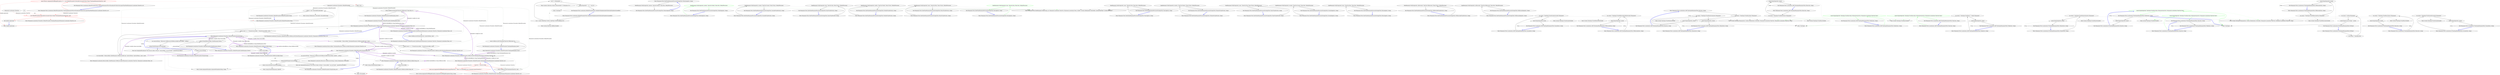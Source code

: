 digraph  {
n55 [label="Humanizer.Localisation.Formatters.DefaultFormatter", span=""];
n0 [label="Entry Humanizer.Localisation.Formatters.DefaultFormatter.DefaultFormatter(string)", span="16-16", cluster="Humanizer.Localisation.Formatters.DefaultFormatter.DefaultFormatter(string)"];
n1 [label="_culture = new CultureInfo(localeCode)", span="18-18", cluster="Humanizer.Localisation.Formatters.DefaultFormatter.DefaultFormatter(string)"];
n2 [label="Exit Humanizer.Localisation.Formatters.DefaultFormatter.DefaultFormatter(string)", span="16-16", cluster="Humanizer.Localisation.Formatters.DefaultFormatter.DefaultFormatter(string)"];
n3 [label="Entry System.Globalization.CultureInfo.CultureInfo(string)", span="0-0", cluster="System.Globalization.CultureInfo.CultureInfo(string)"];
n4 [label="Entry Humanizer.Localisation.Formatters.DefaultFormatter.DateHumanize_Now()", span="25-25", cluster="Humanizer.Localisation.Formatters.DefaultFormatter.DateHumanize_Now()"];
n5 [label="return GetResourceForDate(TimeUnit.Millisecond, Tense.Past, 0);", span="27-27", cluster="Humanizer.Localisation.Formatters.DefaultFormatter.DateHumanize_Now()"];
n6 [label="Exit Humanizer.Localisation.Formatters.DefaultFormatter.DateHumanize_Now()", span="25-25", cluster="Humanizer.Localisation.Formatters.DefaultFormatter.DateHumanize_Now()"];
n7 [label="Entry Humanizer.Localisation.Formatters.DefaultFormatter.GetResourceForDate(Humanizer.Localisation.TimeUnit, Humanizer.Localisation.Tense, int)", span="75-75", cluster="Humanizer.Localisation.Formatters.DefaultFormatter.GetResourceForDate(Humanizer.Localisation.TimeUnit, Humanizer.Localisation.Tense, int)"];
n8 [label="Entry Humanizer.Localisation.Formatters.DefaultFormatter.DateHumanize_Never()", span="34-34", cluster="Humanizer.Localisation.Formatters.DefaultFormatter.DateHumanize_Never()"];
n9 [label="return Format(ResourceKeys.DateHumanize.Never);", span="36-36", cluster="Humanizer.Localisation.Formatters.DefaultFormatter.DateHumanize_Never()"];
n10 [label="Exit Humanizer.Localisation.Formatters.DefaultFormatter.DateHumanize_Never()", span="34-34", cluster="Humanizer.Localisation.Formatters.DefaultFormatter.DateHumanize_Never()"];
n11 [label="Entry Humanizer.Localisation.Formatters.DefaultFormatter.Format(string)", span="93-93", cluster="Humanizer.Localisation.Formatters.DefaultFormatter.Format(string)"];
n12 [label="Entry Humanizer.Localisation.Formatters.DefaultFormatter.DateHumanize(Humanizer.Localisation.TimeUnit, Humanizer.Localisation.Tense, int)", span="46-46", cluster="Humanizer.Localisation.Formatters.DefaultFormatter.DateHumanize(Humanizer.Localisation.TimeUnit, Humanizer.Localisation.Tense, int)"];
n13 [label="return GetResourceForDate(timeUnit, timeUnitTense, unit);", span="48-48", cluster="Humanizer.Localisation.Formatters.DefaultFormatter.DateHumanize(Humanizer.Localisation.TimeUnit, Humanizer.Localisation.Tense, int)"];
n14 [label="Exit Humanizer.Localisation.Formatters.DefaultFormatter.DateHumanize(Humanizer.Localisation.TimeUnit, Humanizer.Localisation.Tense, int)", span="46-46", cluster="Humanizer.Localisation.Formatters.DefaultFormatter.DateHumanize(Humanizer.Localisation.TimeUnit, Humanizer.Localisation.Tense, int)"];
n15 [label="Entry Humanizer.Localisation.Formatters.DefaultFormatter.TimeSpanHumanize_Zero()", span="55-55", cluster="Humanizer.Localisation.Formatters.DefaultFormatter.TimeSpanHumanize_Zero()"];
n16 [label="return GetResourceForTimeSpan(TimeUnit.Millisecond, 0);", span="57-57", cluster="Humanizer.Localisation.Formatters.DefaultFormatter.TimeSpanHumanize_Zero()"];
n17 [label="Exit Humanizer.Localisation.Formatters.DefaultFormatter.TimeSpanHumanize_Zero()", span="55-55", cluster="Humanizer.Localisation.Formatters.DefaultFormatter.TimeSpanHumanize_Zero()"];
n18 [label="Entry Humanizer.Localisation.Formatters.DefaultFormatter.GetResourceForTimeSpan(Humanizer.Localisation.TimeUnit, int)", span="81-81", cluster="Humanizer.Localisation.Formatters.DefaultFormatter.GetResourceForTimeSpan(Humanizer.Localisation.TimeUnit, int)"];
n19 [label="Entry Humanizer.Localisation.Formatters.DefaultFormatter.TimeSpanHumanize(Humanizer.Localisation.TimeUnit, int)", span="67-67", cluster="Humanizer.Localisation.Formatters.DefaultFormatter.TimeSpanHumanize(Humanizer.Localisation.TimeUnit, int)"];
n20 [label="timeUnit > TimeUnit.Week", span="69-69", cluster="Humanizer.Localisation.Formatters.DefaultFormatter.TimeSpanHumanize(Humanizer.Localisation.TimeUnit, int)", color=red, community=0];
n21 [label="throw new ArgumentOutOfRangeException(nameof(timeUnit), ''There's no meaningful way to humanize passed timeUnit.'');", span="70-70", cluster="Humanizer.Localisation.Formatters.DefaultFormatter.TimeSpanHumanize(Humanizer.Localisation.TimeUnit, int)", color=red, community=0];
n22 [label="return GetResourceForTimeSpan(timeUnit, unit);", span="72-72", cluster="Humanizer.Localisation.Formatters.DefaultFormatter.TimeSpanHumanize(Humanizer.Localisation.TimeUnit, int)"];
n23 [label="Exit Humanizer.Localisation.Formatters.DefaultFormatter.TimeSpanHumanize(Humanizer.Localisation.TimeUnit, int)", span="67-67", cluster="Humanizer.Localisation.Formatters.DefaultFormatter.TimeSpanHumanize(Humanizer.Localisation.TimeUnit, int)"];
n24 [label="Entry System.ArgumentOutOfRangeException.ArgumentOutOfRangeException(string, string)", span="0-0", cluster="System.ArgumentOutOfRangeException.ArgumentOutOfRangeException(string, string)"];
n25 [label="Entry Unk.nameof", span="", cluster="Unk.nameof"];
n26 [label="var resourceKey = ResourceKeys.DateHumanize.GetResourceKey(unit, timeUnitTense: timeUnitTense, count: count)", span="77-77", cluster="Humanizer.Localisation.Formatters.DefaultFormatter.GetResourceForDate(Humanizer.Localisation.TimeUnit, Humanizer.Localisation.Tense, int)"];
n27 [label="return count == 1 ? Format(resourceKey) : Format(resourceKey, count);", span="78-78", cluster="Humanizer.Localisation.Formatters.DefaultFormatter.GetResourceForDate(Humanizer.Localisation.TimeUnit, Humanizer.Localisation.Tense, int)"];
n29 [label="Entry Humanizer.Localisation.ResourceKeys.DateHumanize.GetResourceKey(Humanizer.Localisation.TimeUnit, Humanizer.Localisation.Tense, int)", span="35-35", cluster="Humanizer.Localisation.ResourceKeys.DateHumanize.GetResourceKey(Humanizer.Localisation.TimeUnit, Humanizer.Localisation.Tense, int)"];
n28 [label="Exit Humanizer.Localisation.Formatters.DefaultFormatter.GetResourceForDate(Humanizer.Localisation.TimeUnit, Humanizer.Localisation.Tense, int)", span="75-75", cluster="Humanizer.Localisation.Formatters.DefaultFormatter.GetResourceForDate(Humanizer.Localisation.TimeUnit, Humanizer.Localisation.Tense, int)"];
n30 [label="Entry Humanizer.Localisation.Formatters.DefaultFormatter.Format(string, int)", span="110-110", cluster="Humanizer.Localisation.Formatters.DefaultFormatter.Format(string, int)"];
n31 [label="var resourceKey = ResourceKeys.TimeSpanHumanize.GetResourceKey(unit, count)", span="83-83", cluster="Humanizer.Localisation.Formatters.DefaultFormatter.GetResourceForTimeSpan(Humanizer.Localisation.TimeUnit, int)"];
n32 [label="return count == 1 ? Format(resourceKey) : Format(resourceKey, count);", span="84-84", cluster="Humanizer.Localisation.Formatters.DefaultFormatter.GetResourceForTimeSpan(Humanizer.Localisation.TimeUnit, int)"];
n34 [label="Entry Humanizer.Localisation.ResourceKeys.TimeSpanHumanize.GetResourceKey(Humanizer.Localisation.TimeUnit, int)", span="22-22", cluster="Humanizer.Localisation.ResourceKeys.TimeSpanHumanize.GetResourceKey(Humanizer.Localisation.TimeUnit, int)"];
n33 [label="Exit Humanizer.Localisation.Formatters.DefaultFormatter.GetResourceForTimeSpan(Humanizer.Localisation.TimeUnit, int)", span="81-81", cluster="Humanizer.Localisation.Formatters.DefaultFormatter.GetResourceForTimeSpan(Humanizer.Localisation.TimeUnit, int)"];
n35 [label="var resourceString = Resources.GetResource(GetResourceKey(resourceKey), _culture)", span="95-95", cluster="Humanizer.Localisation.Formatters.DefaultFormatter.Format(string)"];
n37 [label="throw new ArgumentException($''The resource object with key '{resourceKey}' was not found'', nameof(resourceKey));", span="98-98", cluster="Humanizer.Localisation.Formatters.DefaultFormatter.Format(string)"];
n36 [label="string.IsNullOrEmpty(resourceString)", span="97-97", cluster="Humanizer.Localisation.Formatters.DefaultFormatter.Format(string)"];
n40 [label="Entry Humanizer.Localisation.Formatters.DefaultFormatter.GetResourceKey(string)", span="136-136", cluster="Humanizer.Localisation.Formatters.DefaultFormatter.GetResourceKey(string)"];
n41 [label="Entry Humanizer.Localisation.Resources.GetResource(string, System.Globalization.CultureInfo)", span="19-19", cluster="Humanizer.Localisation.Resources.GetResource(string, System.Globalization.CultureInfo)"];
n38 [label="return resourceString;", span="100-100", cluster="Humanizer.Localisation.Formatters.DefaultFormatter.Format(string)"];
n42 [label="Entry string.IsNullOrEmpty(string)", span="0-0", cluster="string.IsNullOrEmpty(string)"];
n39 [label="Exit Humanizer.Localisation.Formatters.DefaultFormatter.Format(string)", span="93-93", cluster="Humanizer.Localisation.Formatters.DefaultFormatter.Format(string)"];
n43 [label="Entry System.ArgumentException.ArgumentException(string, string)", span="0-0", cluster="System.ArgumentException.ArgumentException(string, string)"];
n44 [label="var resourceString = Resources.GetResource(GetResourceKey(resourceKey, number), _culture)", span="112-112", cluster="Humanizer.Localisation.Formatters.DefaultFormatter.Format(string, int)"];
n46 [label="throw new ArgumentException($''The resource object with key '{resourceKey}' was not found'', nameof(resourceKey));", span="115-115", cluster="Humanizer.Localisation.Formatters.DefaultFormatter.Format(string, int)"];
n47 [label="return resourceString.FormatWith(number);", span="117-117", cluster="Humanizer.Localisation.Formatters.DefaultFormatter.Format(string, int)"];
n45 [label="string.IsNullOrEmpty(resourceString)", span="114-114", cluster="Humanizer.Localisation.Formatters.DefaultFormatter.Format(string, int)"];
n49 [label="Entry Humanizer.Localisation.Formatters.DefaultFormatter.GetResourceKey(string, int)", span="126-126", cluster="Humanizer.Localisation.Formatters.DefaultFormatter.GetResourceKey(string, int)"];
n48 [label="Exit Humanizer.Localisation.Formatters.DefaultFormatter.Format(string, int)", span="110-110", cluster="Humanizer.Localisation.Formatters.DefaultFormatter.Format(string, int)"];
n50 [label="Entry string.FormatWith(params object[])", span="15-15", cluster="string.FormatWith(params object[])"];
n51 [label="return resourceKey;", span="128-128", cluster="Humanizer.Localisation.Formatters.DefaultFormatter.GetResourceKey(string, int)"];
n52 [label="Exit Humanizer.Localisation.Formatters.DefaultFormatter.GetResourceKey(string, int)", span="126-126", cluster="Humanizer.Localisation.Formatters.DefaultFormatter.GetResourceKey(string, int)"];
n53 [label="return resourceKey;", span="138-138", cluster="Humanizer.Localisation.Formatters.DefaultFormatter.GetResourceKey(string)"];
n54 [label="Exit Humanizer.Localisation.Formatters.DefaultFormatter.GetResourceKey(string)", span="136-136", cluster="Humanizer.Localisation.Formatters.DefaultFormatter.GetResourceKey(string)"];
m0_3 [label="Entry Unk.>", span="", cluster="Unk.>", file="DefaultFormatterTests.cs"];
m0_15 [label="Entry System.Collections.Generic.IEnumerable<T>.Humanize<T>()", span="17-17", cluster="System.Collections.Generic.IEnumerable<T>.Humanize<T>()", file="DefaultFormatterTests.cs"];
m0_0 [label="Entry Humanizer.Tests.Localisation.DefaultFormatterTests.TimeSpanHumanizeThrowsExceptionForTimeUnitsLargerThanWeek(Humanizer.Localisation.TimeUnit, int)", span="17-17", cluster="Humanizer.Tests.Localisation.DefaultFormatterTests.TimeSpanHumanizeThrowsExceptionForTimeUnitsLargerThanWeek(Humanizer.Localisation.TimeUnit, int)", file="DefaultFormatterTests.cs"];
m0_1 [label="Assert.Throws<ArgumentOutOfRangeException>(() => new DefaultFormatter(CultureInfo.InvariantCulture.Name).TimeSpanHumanize(timeUnit, unit))", span="19-19", cluster="Humanizer.Tests.Localisation.DefaultFormatterTests.TimeSpanHumanizeThrowsExceptionForTimeUnitsLargerThanWeek(Humanizer.Localisation.TimeUnit, int)", color=red, community=0, file="DefaultFormatterTests.cs"];
m0_2 [label="Exit Humanizer.Tests.Localisation.DefaultFormatterTests.TimeSpanHumanizeThrowsExceptionForTimeUnitsLargerThanWeek(Humanizer.Localisation.TimeUnit, int)", span="17-17", cluster="Humanizer.Tests.Localisation.DefaultFormatterTests.TimeSpanHumanizeThrowsExceptionForTimeUnitsLargerThanWeek(Humanizer.Localisation.TimeUnit, int)", file="DefaultFormatterTests.cs"];
m0_8 [label="Entry Humanizer.Localisation.Formatters.DefaultFormatter.TimeSpanHumanize(Humanizer.Localisation.TimeUnit, int)", span="67-67", cluster="Humanizer.Localisation.Formatters.DefaultFormatter.TimeSpanHumanize(Humanizer.Localisation.TimeUnit, int)", file="DefaultFormatterTests.cs"];
m0_16 [label="Entry Unk.Equal", span="", cluster="Unk.Equal", file="DefaultFormatterTests.cs"];
m0_9 [label="Entry Humanizer.Tests.Localisation.DefaultFormatterTests.HandlesNotImplementedCollectionFormattersGracefully()", span="24-24", cluster="Humanizer.Tests.Localisation.DefaultFormatterTests.HandlesNotImplementedCollectionFormattersGracefully()", file="DefaultFormatterTests.cs"];
m0_10 [label="var a = new[] {DateTime.UtcNow, DateTime.UtcNow.AddDays(10)}", span="26-26", cluster="Humanizer.Tests.Localisation.DefaultFormatterTests.HandlesNotImplementedCollectionFormattersGracefully()", file="DefaultFormatterTests.cs"];
m0_11 [label="var b = a.Humanize()", span="27-27", cluster="Humanizer.Tests.Localisation.DefaultFormatterTests.HandlesNotImplementedCollectionFormattersGracefully()", file="DefaultFormatterTests.cs"];
m0_12 [label="Assert.Equal(a[0] + '' & '' + a[1], b)", span="29-29", cluster="Humanizer.Tests.Localisation.DefaultFormatterTests.HandlesNotImplementedCollectionFormattersGracefully()", file="DefaultFormatterTests.cs"];
m0_13 [label="Exit Humanizer.Tests.Localisation.DefaultFormatterTests.HandlesNotImplementedCollectionFormattersGracefully()", span="24-24", cluster="Humanizer.Tests.Localisation.DefaultFormatterTests.HandlesNotImplementedCollectionFormattersGracefully()", file="DefaultFormatterTests.cs"];
m0_4 [label="Entry lambda expression", span="19-19", cluster="lambda expression", file="DefaultFormatterTests.cs"];
m0_5 [label="new DefaultFormatter(CultureInfo.InvariantCulture.Name).TimeSpanHumanize(timeUnit, unit)", span="19-19", cluster="lambda expression", color=red, community=0, file="DefaultFormatterTests.cs"];
m0_6 [label="Exit lambda expression", span="19-19", cluster="lambda expression", file="DefaultFormatterTests.cs"];
m0_14 [label="Entry System.DateTime.AddDays(double)", span="0-0", cluster="System.DateTime.AddDays(double)", file="DefaultFormatterTests.cs"];
m0_17 [label="Humanizer.Localisation.TimeUnit", span="", file="DefaultFormatterTests.cs"];
m0_18 [label=int, span="", file="DefaultFormatterTests.cs"];
m1_13 [label="Entry Humanizer.Tests.DateTimeHumanizePrecisionStrategyTests.MinutesAgo(int, string)", span="72-72", cluster="Humanizer.Tests.DateTimeHumanizePrecisionStrategyTests.MinutesAgo(int, string)", file="TimeSpanHumanizeExtensions.cs"];
m1_14 [label="DateHumanize.Verify(expected, minutes, TimeUnit.Minute, Tense.Past, DefaultPrecision)", span="74-74", cluster="Humanizer.Tests.DateTimeHumanizePrecisionStrategyTests.MinutesAgo(int, string)", file="TimeSpanHumanizeExtensions.cs"];
m1_15 [label="Exit Humanizer.Tests.DateTimeHumanizePrecisionStrategyTests.MinutesAgo(int, string)", span="72-72", cluster="Humanizer.Tests.DateTimeHumanizePrecisionStrategyTests.MinutesAgo(int, string)", file="TimeSpanHumanizeExtensions.cs"];
m1_31 [label="Entry Humanizer.Tests.DateTimeHumanizePrecisionStrategyTests.MonthsAgo(int, string)", span="156-156", cluster="Humanizer.Tests.DateTimeHumanizePrecisionStrategyTests.MonthsAgo(int, string)", file="TimeSpanHumanizeExtensions.cs"];
m1_32 [label="DateHumanize.Verify(expected, months, TimeUnit.Month, Tense.Past, DefaultPrecision)", span="158-158", cluster="Humanizer.Tests.DateTimeHumanizePrecisionStrategyTests.MonthsAgo(int, string)", file="TimeSpanHumanizeExtensions.cs", color=green, community=0];
m1_33 [label="Exit Humanizer.Tests.DateTimeHumanizePrecisionStrategyTests.MonthsAgo(int, string)", span="156-156", cluster="Humanizer.Tests.DateTimeHumanizePrecisionStrategyTests.MonthsAgo(int, string)", file="TimeSpanHumanizeExtensions.cs"];
m1_10 [label="Entry Humanizer.Tests.DateTimeHumanizePrecisionStrategyTests.SecondsFromNow(int, string)", span="58-58", cluster="Humanizer.Tests.DateTimeHumanizePrecisionStrategyTests.SecondsFromNow(int, string)", file="TimeSpanHumanizeExtensions.cs"];
m1_11 [label="DateHumanize.Verify(expected, seconds, TimeUnit.Second, Tense.Future, DefaultPrecision)", span="60-60", cluster="Humanizer.Tests.DateTimeHumanizePrecisionStrategyTests.SecondsFromNow(int, string)", file="TimeSpanHumanizeExtensions.cs"];
m1_12 [label="Exit Humanizer.Tests.DateTimeHumanizePrecisionStrategyTests.SecondsFromNow(int, string)", span="58-58", cluster="Humanizer.Tests.DateTimeHumanizePrecisionStrategyTests.SecondsFromNow(int, string)", file="TimeSpanHumanizeExtensions.cs"];
m1_28 [label="Entry Humanizer.Tests.DateTimeHumanizePrecisionStrategyTests.DaysFromNow(int, string)", span="143-143", cluster="Humanizer.Tests.DateTimeHumanizePrecisionStrategyTests.DaysFromNow(int, string)", file="TimeSpanHumanizeExtensions.cs"];
m1_29 [label="DateHumanize.Verify(expected, days, TimeUnit.Day, Tense.Future, DefaultPrecision)", span="145-145", cluster="Humanizer.Tests.DateTimeHumanizePrecisionStrategyTests.DaysFromNow(int, string)", file="TimeSpanHumanizeExtensions.cs"];
m1_30 [label="Exit Humanizer.Tests.DateTimeHumanizePrecisionStrategyTests.DaysFromNow(int, string)", span="143-143", cluster="Humanizer.Tests.DateTimeHumanizePrecisionStrategyTests.DaysFromNow(int, string)", file="TimeSpanHumanizeExtensions.cs"];
m1_34 [label="Entry Humanizer.Tests.DateTimeHumanizePrecisionStrategyTests.MonthsFromNow(int, string)", span="169-169", cluster="Humanizer.Tests.DateTimeHumanizePrecisionStrategyTests.MonthsFromNow(int, string)", file="TimeSpanHumanizeExtensions.cs"];
m1_35 [label="DateHumanize.Verify(expected, months, TimeUnit.Month, Tense.Future, DefaultPrecision)", span="171-171", cluster="Humanizer.Tests.DateTimeHumanizePrecisionStrategyTests.MonthsFromNow(int, string)", file="TimeSpanHumanizeExtensions.cs"];
m1_36 [label="Exit Humanizer.Tests.DateTimeHumanizePrecisionStrategyTests.MonthsFromNow(int, string)", span="169-169", cluster="Humanizer.Tests.DateTimeHumanizePrecisionStrategyTests.MonthsFromNow(int, string)", file="TimeSpanHumanizeExtensions.cs"];
m1_22 [label="Entry Humanizer.Tests.DateTimeHumanizePrecisionStrategyTests.HoursFromNow(int, string)", span="115-115", cluster="Humanizer.Tests.DateTimeHumanizePrecisionStrategyTests.HoursFromNow(int, string)", file="TimeSpanHumanizeExtensions.cs"];
m1_23 [label="DateHumanize.Verify(expected, hours, TimeUnit.Hour, Tense.Future, DefaultPrecision)", span="117-117", cluster="Humanizer.Tests.DateTimeHumanizePrecisionStrategyTests.HoursFromNow(int, string)", file="TimeSpanHumanizeExtensions.cs"];
m1_24 [label="Exit Humanizer.Tests.DateTimeHumanizePrecisionStrategyTests.HoursFromNow(int, string)", span="115-115", cluster="Humanizer.Tests.DateTimeHumanizePrecisionStrategyTests.HoursFromNow(int, string)", file="TimeSpanHumanizeExtensions.cs"];
m1_25 [label="Entry Humanizer.Tests.DateTimeHumanizePrecisionStrategyTests.DaysAgo(int, string)", span="129-129", cluster="Humanizer.Tests.DateTimeHumanizePrecisionStrategyTests.DaysAgo(int, string)", file="TimeSpanHumanizeExtensions.cs"];
m1_26 [label="DateHumanize.Verify(expected, days, TimeUnit.Day, Tense.Past, DefaultPrecision)", span="131-131", cluster="Humanizer.Tests.DateTimeHumanizePrecisionStrategyTests.DaysAgo(int, string)", file="TimeSpanHumanizeExtensions.cs", color=green, community=0];
m1_27 [label="Exit Humanizer.Tests.DateTimeHumanizePrecisionStrategyTests.DaysAgo(int, string)", span="129-129", cluster="Humanizer.Tests.DateTimeHumanizePrecisionStrategyTests.DaysAgo(int, string)", file="TimeSpanHumanizeExtensions.cs"];
m1_37 [label="Entry Humanizer.Tests.DateTimeHumanizePrecisionStrategyTests.YearsAgo(int, string)", span="177-177", cluster="Humanizer.Tests.DateTimeHumanizePrecisionStrategyTests.YearsAgo(int, string)", file="TimeSpanHumanizeExtensions.cs"];
m1_38 [label="DateHumanize.Verify(expected, years, TimeUnit.Year, Tense.Past, DefaultPrecision)", span="179-179", cluster="Humanizer.Tests.DateTimeHumanizePrecisionStrategyTests.YearsAgo(int, string)", file="TimeSpanHumanizeExtensions.cs"];
m1_39 [label="Exit Humanizer.Tests.DateTimeHumanizePrecisionStrategyTests.YearsAgo(int, string)", span="177-177", cluster="Humanizer.Tests.DateTimeHumanizePrecisionStrategyTests.YearsAgo(int, string)", file="TimeSpanHumanizeExtensions.cs"];
m1_16 [label="Entry Humanizer.Tests.DateTimeHumanizePrecisionStrategyTests.MinutesFromNow(int, string)", span="86-86", cluster="Humanizer.Tests.DateTimeHumanizePrecisionStrategyTests.MinutesFromNow(int, string)", file="TimeSpanHumanizeExtensions.cs"];
m1_17 [label="DateHumanize.Verify(expected, minutes, TimeUnit.Minute, Tense.Future, DefaultPrecision)", span="88-88", cluster="Humanizer.Tests.DateTimeHumanizePrecisionStrategyTests.MinutesFromNow(int, string)", file="TimeSpanHumanizeExtensions.cs"];
m1_18 [label="Exit Humanizer.Tests.DateTimeHumanizePrecisionStrategyTests.MinutesFromNow(int, string)", span="86-86", cluster="Humanizer.Tests.DateTimeHumanizePrecisionStrategyTests.MinutesFromNow(int, string)", file="TimeSpanHumanizeExtensions.cs"];
m1_40 [label="Entry Humanizer.Tests.DateTimeHumanizePrecisionStrategyTests.YearsFromNow(int, string)", span="185-185", cluster="Humanizer.Tests.DateTimeHumanizePrecisionStrategyTests.YearsFromNow(int, string)", file="TimeSpanHumanizeExtensions.cs"];
m1_41 [label="DateHumanize.Verify(expected, years, TimeUnit.Year, Tense.Future, DefaultPrecision)", span="187-187", cluster="Humanizer.Tests.DateTimeHumanizePrecisionStrategyTests.YearsFromNow(int, string)", file="TimeSpanHumanizeExtensions.cs"];
m1_42 [label="Exit Humanizer.Tests.DateTimeHumanizePrecisionStrategyTests.YearsFromNow(int, string)", span="185-185", cluster="Humanizer.Tests.DateTimeHumanizePrecisionStrategyTests.YearsFromNow(int, string)", file="TimeSpanHumanizeExtensions.cs"];
m1_7 [label="Entry Humanizer.Tests.DateTimeHumanizePrecisionStrategyTests.SecondsAgo(int, string)", span="44-44", cluster="Humanizer.Tests.DateTimeHumanizePrecisionStrategyTests.SecondsAgo(int, string)", file="TimeSpanHumanizeExtensions.cs"];
m1_8 [label="DateHumanize.Verify(expected, seconds, TimeUnit.Second, Tense.Past, DefaultPrecision)", span="46-46", cluster="Humanizer.Tests.DateTimeHumanizePrecisionStrategyTests.SecondsAgo(int, string)", file="TimeSpanHumanizeExtensions.cs"];
m1_9 [label="Exit Humanizer.Tests.DateTimeHumanizePrecisionStrategyTests.SecondsAgo(int, string)", span="44-44", cluster="Humanizer.Tests.DateTimeHumanizePrecisionStrategyTests.SecondsAgo(int, string)", file="TimeSpanHumanizeExtensions.cs"];
m1_3 [label="Entry Humanizer.Tests.DateHumanize.Verify(string, int, Humanizer.Localisation.TimeUnit, Humanizer.Localisation.Tense, double?, System.Globalization.CultureInfo, System.DateTime?, System.DateTime?)", span="35-35", cluster="Humanizer.Tests.DateHumanize.Verify(string, int, Humanizer.Localisation.TimeUnit, Humanizer.Localisation.Tense, double?, System.Globalization.CultureInfo, System.DateTime?, System.DateTime?)", file="TimeSpanHumanizeExtensions.cs"];
m1_19 [label="Entry Humanizer.Tests.DateTimeHumanizePrecisionStrategyTests.HoursAgo(int, string)", span="101-101", cluster="Humanizer.Tests.DateTimeHumanizePrecisionStrategyTests.HoursAgo(int, string)", file="TimeSpanHumanizeExtensions.cs"];
m1_20 [label="DateHumanize.Verify(expected, hours, TimeUnit.Hour, Tense.Past, DefaultPrecision)", span="103-103", cluster="Humanizer.Tests.DateTimeHumanizePrecisionStrategyTests.HoursAgo(int, string)", file="TimeSpanHumanizeExtensions.cs"];
m1_21 [label="Exit Humanizer.Tests.DateTimeHumanizePrecisionStrategyTests.HoursAgo(int, string)", span="101-101", cluster="Humanizer.Tests.DateTimeHumanizePrecisionStrategyTests.HoursAgo(int, string)", file="TimeSpanHumanizeExtensions.cs"];
m1_4 [label="Entry Humanizer.Tests.DateTimeHumanizePrecisionStrategyTests.MillisecondsFromNow(int, string)", span="30-30", cluster="Humanizer.Tests.DateTimeHumanizePrecisionStrategyTests.MillisecondsFromNow(int, string)", file="TimeSpanHumanizeExtensions.cs"];
m1_5 [label="DateHumanize.Verify(expected, milliseconds, TimeUnit.Millisecond, Tense.Future, DefaultPrecision)", span="32-32", cluster="Humanizer.Tests.DateTimeHumanizePrecisionStrategyTests.MillisecondsFromNow(int, string)", file="TimeSpanHumanizeExtensions.cs"];
m1_6 [label="Exit Humanizer.Tests.DateTimeHumanizePrecisionStrategyTests.MillisecondsFromNow(int, string)", span="30-30", cluster="Humanizer.Tests.DateTimeHumanizePrecisionStrategyTests.MillisecondsFromNow(int, string)", file="TimeSpanHumanizeExtensions.cs"];
m1_0 [label="Entry Humanizer.Tests.DateTimeHumanizePrecisionStrategyTests.MillisecondsAgo(int, string)", span="18-18", cluster="Humanizer.Tests.DateTimeHumanizePrecisionStrategyTests.MillisecondsAgo(int, string)", file="TimeSpanHumanizeExtensions.cs"];
m1_1 [label="DateHumanize.Verify(expected, milliseconds, TimeUnit.Millisecond, Tense.Past, DefaultPrecision)", span="20-20", cluster="Humanizer.Tests.DateTimeHumanizePrecisionStrategyTests.MillisecondsAgo(int, string)", file="TimeSpanHumanizeExtensions.cs"];
m1_2 [label="Exit Humanizer.Tests.DateTimeHumanizePrecisionStrategyTests.MillisecondsAgo(int, string)", span="18-18", cluster="Humanizer.Tests.DateTimeHumanizePrecisionStrategyTests.MillisecondsAgo(int, string)", file="TimeSpanHumanizeExtensions.cs"];
m2_22 [label="Entry Humanizer.Tests.Localisation.roRO.TimeSpanHumanizerTests.Days(int, string)", span="66-66", cluster="Humanizer.Tests.Localisation.roRO.TimeSpanHumanizerTests.Days(int, string)", file="TimeSpanHumanizerTests.cs"];
m2_23 [label="var actual = TimeSpan.FromDays(days).Humanize()", span="68-68", cluster="Humanizer.Tests.Localisation.roRO.TimeSpanHumanizerTests.Days(int, string)", file="TimeSpanHumanizerTests.cs"];
m2_24 [label="Assert.Equal(expected, actual)", span="69-69", cluster="Humanizer.Tests.Localisation.roRO.TimeSpanHumanizerTests.Days(int, string)", file="TimeSpanHumanizerTests.cs"];
m2_25 [label="Exit Humanizer.Tests.Localisation.roRO.TimeSpanHumanizerTests.Days(int, string)", span="66-66", cluster="Humanizer.Tests.Localisation.roRO.TimeSpanHumanizerTests.Days(int, string)", file="TimeSpanHumanizerTests.cs"];
m2_17 [label="Entry Humanizer.Tests.Localisation.roRO.TimeSpanHumanizerTests.Hours(int, string)", span="54-54", cluster="Humanizer.Tests.Localisation.roRO.TimeSpanHumanizerTests.Hours(int, string)", file="TimeSpanHumanizerTests.cs"];
m2_18 [label="var actual = TimeSpan.FromHours(hours).Humanize()", span="56-56", cluster="Humanizer.Tests.Localisation.roRO.TimeSpanHumanizerTests.Hours(int, string)", file="TimeSpanHumanizerTests.cs"];
m2_19 [label="Assert.Equal(expected, actual)", span="57-57", cluster="Humanizer.Tests.Localisation.roRO.TimeSpanHumanizerTests.Hours(int, string)", file="TimeSpanHumanizerTests.cs"];
m2_20 [label="Exit Humanizer.Tests.Localisation.roRO.TimeSpanHumanizerTests.Hours(int, string)", span="54-54", cluster="Humanizer.Tests.Localisation.roRO.TimeSpanHumanizerTests.Hours(int, string)", file="TimeSpanHumanizerTests.cs"];
m2_7 [label="Entry Humanizer.Tests.Localisation.roRO.TimeSpanHumanizerTests.Seconds(int, string)", span="32-32", cluster="Humanizer.Tests.Localisation.roRO.TimeSpanHumanizerTests.Seconds(int, string)", file="TimeSpanHumanizerTests.cs"];
m2_8 [label="var actual = TimeSpan.FromSeconds(seconds).Humanize()", span="34-34", cluster="Humanizer.Tests.Localisation.roRO.TimeSpanHumanizerTests.Seconds(int, string)", file="TimeSpanHumanizerTests.cs"];
m2_9 [label="Assert.Equal(expected, actual)", span="35-35", cluster="Humanizer.Tests.Localisation.roRO.TimeSpanHumanizerTests.Seconds(int, string)", file="TimeSpanHumanizerTests.cs"];
m2_10 [label="Exit Humanizer.Tests.Localisation.roRO.TimeSpanHumanizerTests.Seconds(int, string)", span="32-32", cluster="Humanizer.Tests.Localisation.roRO.TimeSpanHumanizerTests.Seconds(int, string)", file="TimeSpanHumanizerTests.cs"];
m2_16 [label="Entry System.TimeSpan.FromMinutes(double)", span="0-0", cluster="System.TimeSpan.FromMinutes(double)", file="TimeSpanHumanizerTests.cs"];
m2_5 [label="Entry System.TimeSpan.Humanize(int, System.Globalization.CultureInfo, Humanizer.Localisation.TimeUnit, Humanizer.Localisation.TimeUnit, string)", span="28-28", cluster="System.TimeSpan.Humanize(int, System.Globalization.CultureInfo, Humanizer.Localisation.TimeUnit, Humanizer.Localisation.TimeUnit, string)", file="TimeSpanHumanizerTests.cs"];
m2_0 [label="Entry Humanizer.Tests.Localisation.roRO.TimeSpanHumanizerTests.Milliseconds(int, string)", span="21-21", cluster="Humanizer.Tests.Localisation.roRO.TimeSpanHumanizerTests.Milliseconds(int, string)", file="TimeSpanHumanizerTests.cs"];
m2_1 [label="var actual = TimeSpan.FromMilliseconds(millisSeconds).Humanize()", span="23-23", cluster="Humanizer.Tests.Localisation.roRO.TimeSpanHumanizerTests.Milliseconds(int, string)", file="TimeSpanHumanizerTests.cs"];
m2_2 [label="Assert.Equal(expected, actual)", span="24-24", cluster="Humanizer.Tests.Localisation.roRO.TimeSpanHumanizerTests.Milliseconds(int, string)", file="TimeSpanHumanizerTests.cs"];
m2_3 [label="Exit Humanizer.Tests.Localisation.roRO.TimeSpanHumanizerTests.Milliseconds(int, string)", span="21-21", cluster="Humanizer.Tests.Localisation.roRO.TimeSpanHumanizerTests.Milliseconds(int, string)", file="TimeSpanHumanizerTests.cs"];
m2_4 [label="Entry System.TimeSpan.FromMilliseconds(double)", span="0-0", cluster="System.TimeSpan.FromMilliseconds(double)", file="TimeSpanHumanizerTests.cs"];
m2_6 [label="Entry Unk.Equal", span="", cluster="Unk.Equal", file="TimeSpanHumanizerTests.cs"];
m2_11 [label="Entry System.TimeSpan.FromSeconds(double)", span="0-0", cluster="System.TimeSpan.FromSeconds(double)", file="TimeSpanHumanizerTests.cs"];
m2_12 [label="Entry Humanizer.Tests.Localisation.roRO.TimeSpanHumanizerTests.Minutes(int, string)", span="43-43", cluster="Humanizer.Tests.Localisation.roRO.TimeSpanHumanizerTests.Minutes(int, string)", file="TimeSpanHumanizerTests.cs"];
m2_13 [label="var actual = TimeSpan.FromMinutes(minutes).Humanize()", span="45-45", cluster="Humanizer.Tests.Localisation.roRO.TimeSpanHumanizerTests.Minutes(int, string)", file="TimeSpanHumanizerTests.cs"];
m2_14 [label="Assert.Equal(expected, actual)", span="46-46", cluster="Humanizer.Tests.Localisation.roRO.TimeSpanHumanizerTests.Minutes(int, string)", file="TimeSpanHumanizerTests.cs"];
m2_15 [label="Exit Humanizer.Tests.Localisation.roRO.TimeSpanHumanizerTests.Minutes(int, string)", span="43-43", cluster="Humanizer.Tests.Localisation.roRO.TimeSpanHumanizerTests.Minutes(int, string)", file="TimeSpanHumanizerTests.cs"];
m2_21 [label="Entry System.TimeSpan.FromHours(double)", span="0-0", cluster="System.TimeSpan.FromHours(double)", file="TimeSpanHumanizerTests.cs"];
m2_34 [label="Entry Humanizer.Tests.Localisation.roRO.TimeSpanHumanizerTests.Years(int, string)", span="100-100", cluster="Humanizer.Tests.Localisation.roRO.TimeSpanHumanizerTests.Years(int, string)", file="TimeSpanHumanizerTests.cs"];
m2_35 [label="Assert.Equal(expected, TimeSpan.FromDays(days).Humanize(maxUnit: Humanizer.Localisation.TimeUnit.Year))", span="102-102", cluster="Humanizer.Tests.Localisation.roRO.TimeSpanHumanizerTests.Years(int, string)", color=green, community=0, file="TimeSpanHumanizerTests.cs"];
m2_36 [label="Exit Humanizer.Tests.Localisation.roRO.TimeSpanHumanizerTests.Years(int, string)", span="100-100", cluster="Humanizer.Tests.Localisation.roRO.TimeSpanHumanizerTests.Years(int, string)", file="TimeSpanHumanizerTests.cs"];
m2_26 [label="Entry System.TimeSpan.FromDays(double)", span="0-0", cluster="System.TimeSpan.FromDays(double)", file="TimeSpanHumanizerTests.cs"];
m2_31 [label="Entry Humanizer.Tests.Localisation.roRO.TimeSpanHumanizerTests.Months(int, string)", span="89-89", cluster="Humanizer.Tests.Localisation.roRO.TimeSpanHumanizerTests.Months(int, string)", file="TimeSpanHumanizerTests.cs"];
m2_32 [label="Assert.Equal(expected, TimeSpan.FromDays(days).Humanize(maxUnit: Humanizer.Localisation.TimeUnit.Year))", span="91-91", cluster="Humanizer.Tests.Localisation.roRO.TimeSpanHumanizerTests.Months(int, string)", color=green, community=0, file="TimeSpanHumanizerTests.cs"];
m2_33 [label="Exit Humanizer.Tests.Localisation.roRO.TimeSpanHumanizerTests.Months(int, string)", span="89-89", cluster="Humanizer.Tests.Localisation.roRO.TimeSpanHumanizerTests.Months(int, string)", file="TimeSpanHumanizerTests.cs"];
m2_27 [label="Entry Humanizer.Tests.Localisation.roRO.TimeSpanHumanizerTests.Weeks(int, string)", span="76-76", cluster="Humanizer.Tests.Localisation.roRO.TimeSpanHumanizerTests.Weeks(int, string)", file="TimeSpanHumanizerTests.cs"];
m2_28 [label="var actual = TimeSpan.FromDays(7 * weeks).Humanize()", span="78-78", cluster="Humanizer.Tests.Localisation.roRO.TimeSpanHumanizerTests.Weeks(int, string)", file="TimeSpanHumanizerTests.cs"];
m2_29 [label="Assert.Equal(expected, actual)", span="79-79", cluster="Humanizer.Tests.Localisation.roRO.TimeSpanHumanizerTests.Weeks(int, string)", file="TimeSpanHumanizerTests.cs"];
m2_30 [label="Exit Humanizer.Tests.Localisation.roRO.TimeSpanHumanizerTests.Weeks(int, string)", span="76-76", cluster="Humanizer.Tests.Localisation.roRO.TimeSpanHumanizerTests.Weeks(int, string)", file="TimeSpanHumanizerTests.cs"];
m3_7 [label="Assert.Equal(expected, TimeSpan.FromDays(days).Humanize(maxUnit: Humanizer.Localisation.TimeUnit.Year))", span="28-28", cluster="Humanizer.Tests.Localisation.fr.TimeSpanHumanizeTests.Months(int, string)", file="TimeSpanHumanizeTests.cs", color=green, community=0];
m3_8 [label="Exit Humanizer.Tests.Localisation.fr.TimeSpanHumanizeTests.Months(int, string)", span="26-26", cluster="Humanizer.Tests.Localisation.fr.TimeSpanHumanizeTests.Months(int, string)", file="TimeSpanHumanizeTests.cs"];
m3_9 [label="Assert.Equal(expected, actual)", span="24-24", cluster="Humanizer.Tests.Localisation.fr.TimeSpanHumanizeTests.Days(int, string)", file="TimeSpanHumanizeTests.cs"];
m3_10 [label="Exit Humanizer.Tests.Localisation.fr.TimeSpanHumanizeTests.Days(int, string)", span="21-21", cluster="Humanizer.Tests.Localisation.fr.TimeSpanHumanizeTests.Days(int, string)", file="TimeSpanHumanizeTests.cs"];
m3_26 [label="Entry Humanizer.Tests.Localisation.fr.TimeSpanHumanizeTests.Milliseconds(int, string)", span="57-57", cluster="Humanizer.Tests.Localisation.fr.TimeSpanHumanizeTests.Milliseconds(int, string)", file="TimeSpanHumanizeTests.cs"];
m3_27 [label="var actual = TimeSpan.FromMilliseconds(ms).Humanize()", span="59-59", cluster="Humanizer.Tests.Localisation.fr.TimeSpanHumanizeTests.Milliseconds(int, string)", file="TimeSpanHumanizeTests.cs"];
m3_28 [label="Assert.Equal(expected, actual)", span="60-60", cluster="Humanizer.Tests.Localisation.fr.TimeSpanHumanizeTests.Milliseconds(int, string)", file="TimeSpanHumanizeTests.cs"];
m3_29 [label="Exit Humanizer.Tests.Localisation.fr.TimeSpanHumanizeTests.Milliseconds(int, string)", span="57-57", cluster="Humanizer.Tests.Localisation.fr.TimeSpanHumanizeTests.Milliseconds(int, string)", file="TimeSpanHumanizeTests.cs"];
m3_16 [label="Entry Humanizer.Tests.Localisation.fr.TimeSpanHumanizeTests.Minutes(int, string)", span="39-39", cluster="Humanizer.Tests.Localisation.fr.TimeSpanHumanizeTests.Minutes(int, string)", file="TimeSpanHumanizeTests.cs"];
m3_17 [label="var actual = TimeSpan.FromMinutes(minutes).Humanize()", span="41-41", cluster="Humanizer.Tests.Localisation.fr.TimeSpanHumanizeTests.Minutes(int, string)", file="TimeSpanHumanizeTests.cs"];
m3_18 [label="Assert.Equal(expected, actual)", span="42-42", cluster="Humanizer.Tests.Localisation.fr.TimeSpanHumanizeTests.Minutes(int, string)", file="TimeSpanHumanizeTests.cs"];
m3_19 [label="Exit Humanizer.Tests.Localisation.fr.TimeSpanHumanizeTests.Minutes(int, string)", span="39-39", cluster="Humanizer.Tests.Localisation.fr.TimeSpanHumanizeTests.Minutes(int, string)", file="TimeSpanHumanizeTests.cs"];
m3_20 [label="Entry System.TimeSpan.FromMinutes(double)", span="0-0", cluster="System.TimeSpan.FromMinutes(double)", file="TimeSpanHumanizeTests.cs"];
m3_5 [label="Entry System.TimeSpan.Humanize(int, System.Globalization.CultureInfo, Humanizer.Localisation.TimeUnit, Humanizer.Localisation.TimeUnit, string)", span="28-28", cluster="System.TimeSpan.Humanize(int, System.Globalization.CultureInfo, Humanizer.Localisation.TimeUnit, Humanizer.Localisation.TimeUnit, string)", file="TimeSpanHumanizeTests.cs"];
m3_6 [label="Entry Unk.Equal", span="", cluster="Unk.Equal", file="TimeSpanHumanizeTests.cs"];
m3_30 [label="Entry System.TimeSpan.FromMilliseconds(double)", span="0-0", cluster="System.TimeSpan.FromMilliseconds(double)", file="TimeSpanHumanizeTests.cs"];
m3_25 [label="Entry System.TimeSpan.FromSeconds(double)", span="0-0", cluster="System.TimeSpan.FromSeconds(double)", file="TimeSpanHumanizeTests.cs"];
m3_15 [label="Entry System.TimeSpan.FromHours(double)", span="0-0", cluster="System.TimeSpan.FromHours(double)", file="TimeSpanHumanizeTests.cs"];
m3_11 [label="Entry Humanizer.Tests.Localisation.fr.TimeSpanHumanizeTests.Hours(int, string)", span="30-30", cluster="Humanizer.Tests.Localisation.fr.TimeSpanHumanizeTests.Hours(int, string)", file="TimeSpanHumanizeTests.cs"];
m3_12 [label="var actual = TimeSpan.FromHours(hours).Humanize()", span="32-32", cluster="Humanizer.Tests.Localisation.fr.TimeSpanHumanizeTests.Hours(int, string)", file="TimeSpanHumanizeTests.cs"];
m3_13 [label="Assert.Equal(expected, actual)", span="33-33", cluster="Humanizer.Tests.Localisation.fr.TimeSpanHumanizeTests.Hours(int, string)", file="TimeSpanHumanizeTests.cs"];
m3_14 [label="Exit Humanizer.Tests.Localisation.fr.TimeSpanHumanizeTests.Hours(int, string)", span="30-30", cluster="Humanizer.Tests.Localisation.fr.TimeSpanHumanizeTests.Hours(int, string)", file="TimeSpanHumanizeTests.cs"];
m3_31 [label="Entry Humanizer.Tests.Localisation.fr.TimeSpanHumanizeTests.NoTime()", span="64-64", cluster="Humanizer.Tests.Localisation.fr.TimeSpanHumanizeTests.NoTime()", file="TimeSpanHumanizeTests.cs"];
m3_32 [label="var noTime = TimeSpan.Zero", span="66-66", cluster="Humanizer.Tests.Localisation.fr.TimeSpanHumanizeTests.NoTime()", file="TimeSpanHumanizeTests.cs"];
m3_33 [label="var actual = noTime.Humanize()", span="67-67", cluster="Humanizer.Tests.Localisation.fr.TimeSpanHumanizeTests.NoTime()", file="TimeSpanHumanizeTests.cs"];
m3_34 [label="Assert.Equal(''pas de temps'', actual)", span="68-68", cluster="Humanizer.Tests.Localisation.fr.TimeSpanHumanizeTests.NoTime()", file="TimeSpanHumanizeTests.cs"];
m3_35 [label="Exit Humanizer.Tests.Localisation.fr.TimeSpanHumanizeTests.NoTime()", span="64-64", cluster="Humanizer.Tests.Localisation.fr.TimeSpanHumanizeTests.NoTime()", file="TimeSpanHumanizeTests.cs"];
m3_0 [label="Entry Humanizer.Tests.Localisation.fr.TimeSpanHumanizeTests.Years(int, string)", span="15-15", cluster="Humanizer.Tests.Localisation.fr.TimeSpanHumanizeTests.Years(int, string)", file="TimeSpanHumanizeTests.cs"];
m3_1 [label="Assert.Equal(expected, TimeSpan.FromDays(days).Humanize(maxUnit: Humanizer.Localisation.TimeUnit.Year))", span="17-17", cluster="Humanizer.Tests.Localisation.fr.TimeSpanHumanizeTests.Years(int, string)", file="TimeSpanHumanizeTests.cs", color=green, community=0];
m3_2 [label="Exit Humanizer.Tests.Localisation.fr.TimeSpanHumanizeTests.Years(int, string)", span="15-15", cluster="Humanizer.Tests.Localisation.fr.TimeSpanHumanizeTests.Years(int, string)", file="TimeSpanHumanizeTests.cs"];
m3_3 [label="Exit Humanizer.Tests.Localisation.fr.TimeSpanHumanizeTests.Weeks(int, string)", span="12-12", cluster="Humanizer.Tests.Localisation.fr.TimeSpanHumanizeTests.Weeks(int, string)", file="TimeSpanHumanizeTests.cs"];
m3_4 [label="Entry System.TimeSpan.FromDays(double)", span="0-0", cluster="System.TimeSpan.FromDays(double)", file="TimeSpanHumanizeTests.cs"];
m3_21 [label="Entry Humanizer.Tests.Localisation.fr.TimeSpanHumanizeTests.Seconds(int, string)", span="48-48", cluster="Humanizer.Tests.Localisation.fr.TimeSpanHumanizeTests.Seconds(int, string)", file="TimeSpanHumanizeTests.cs"];
m3_22 [label="var actual = TimeSpan.FromSeconds(seconds).Humanize()", span="50-50", cluster="Humanizer.Tests.Localisation.fr.TimeSpanHumanizeTests.Seconds(int, string)", file="TimeSpanHumanizeTests.cs"];
m3_23 [label="Assert.Equal(expected, actual)", span="51-51", cluster="Humanizer.Tests.Localisation.fr.TimeSpanHumanizeTests.Seconds(int, string)", file="TimeSpanHumanizeTests.cs"];
m3_24 [label="Exit Humanizer.Tests.Localisation.fr.TimeSpanHumanizeTests.Seconds(int, string)", span="48-48", cluster="Humanizer.Tests.Localisation.fr.TimeSpanHumanizeTests.Seconds(int, string)", file="TimeSpanHumanizeTests.cs"];
n55 -> n1  [key=1, style=dashed, color=darkseagreen4, label="Humanizer.Localisation.Formatters.DefaultFormatter"];
n55 -> n5  [key=1, style=dashed, color=darkseagreen4, label="Humanizer.Localisation.Formatters.DefaultFormatter"];
n55 -> n9  [key=1, style=dashed, color=darkseagreen4, label="Humanizer.Localisation.Formatters.DefaultFormatter"];
n55 -> n13  [key=1, style=dashed, color=darkseagreen4, label="Humanizer.Localisation.Formatters.DefaultFormatter"];
n55 -> n16  [key=1, style=dashed, color=darkseagreen4, label="Humanizer.Localisation.Formatters.DefaultFormatter"];
n55 -> n22  [key=1, style=dashed, color=darkseagreen4, label="Humanizer.Localisation.Formatters.DefaultFormatter"];
n55 -> n27  [key=1, style=dashed, color=darkseagreen4, label="Humanizer.Localisation.Formatters.DefaultFormatter"];
n55 -> n32  [key=1, style=dashed, color=darkseagreen4, label="Humanizer.Localisation.Formatters.DefaultFormatter"];
n55 -> n35  [key=1, style=dashed, color=darkseagreen4, label="Humanizer.Localisation.Formatters.DefaultFormatter"];
n55 -> n44  [key=1, style=dashed, color=darkseagreen4, label="Humanizer.Localisation.Formatters.DefaultFormatter"];
n0 -> n1  [key=0, style=solid];
n1 -> n2  [key=0, style=solid];
n1 -> n3  [key=2, style=dotted];
n2 -> n0  [key=0, style=bold, color=blue];
n4 -> n5  [key=0, style=solid];
n4 -> n7  [key=3, color=darkorchid, style=bold, label="method methodReturn string DateHumanize_Now"];
n5 -> n6  [key=0, style=solid];
n5 -> n7  [key=2, style=dotted];
n6 -> n4  [key=0, style=bold, color=blue];
n7 -> n26  [key=0, style=solid];
n7 -> n27  [key=1, style=dashed, color=darkseagreen4, label=int];
n7 -> n5  [key=3, color=darkorchid, style=bold, label="Parameter variable int count"];
n7 -> n12  [key=3, color=darkorchid, style=bold, label="Parameter variable int count"];
n8 -> n9  [key=0, style=solid];
n8 -> n11  [key=3, color=darkorchid, style=bold, label="method methodReturn string DateHumanize_Never"];
n9 -> n10  [key=0, style=solid];
n9 -> n11  [key=2, style=dotted];
n10 -> n8  [key=0, style=bold, color=blue];
n11 -> n35  [key=0, style=solid];
n11 -> n37  [key=1, style=dashed, color=darkseagreen4, label=string];
n11 -> n9  [key=3, color=darkorchid, style=bold, label="Parameter variable string resourceKey"];
n11 -> n26  [key=3, color=darkorchid, style=bold, label="Parameter variable string resourceKey"];
n11 -> n31  [key=3, color=darkorchid, style=bold, label="Parameter variable string resourceKey"];
n12 -> n13  [key=0, style=solid];
n12 -> n7  [key=3, color=darkorchid, style=bold, label="method methodReturn string DateHumanize"];
n13 -> n14  [key=0, style=solid];
n13 -> n7  [key=2, style=dotted];
n14 -> n12  [key=0, style=bold, color=blue];
n15 -> n16  [key=0, style=solid];
n15 -> n18  [key=3, color=darkorchid, style=bold, label="method methodReturn string TimeSpanHumanize_Zero"];
n16 -> n17  [key=0, style=solid];
n16 -> n18  [key=2, style=dotted];
n17 -> n15  [key=0, style=bold, color=blue];
n18 -> n31  [key=0, style=solid];
n18 -> n32  [key=1, style=dashed, color=darkseagreen4, label=int];
n18 -> n5  [key=3, color=darkorchid, style=bold, label="Parameter variable int count"];
n18 -> n19  [key=3, color=darkorchid, style=bold, label="Parameter variable int count"];
n19 -> n20  [key=0, style=solid, color=red];
n19 -> n21  [key=1, style=dashed, color=red, label="Humanizer.Localisation.TimeUnit"];
n19 -> n22  [key=1, style=dashed, color=darkseagreen4, label="Humanizer.Localisation.TimeUnit"];
n19 -> n18  [key=3, color=darkorchid, style=bold, label="method methodReturn string TimeSpanHumanize"];
n20 -> n21  [key=0, style=solid, color=red];
n20 -> n22  [key=0, style=solid, color=red];
n21 -> n23  [key=0, style=solid, color=red];
n21 -> n24  [key=2, style=dotted, color=red];
n21 -> n25  [key=2, style=dotted, color=red];
n22 -> n23  [key=0, style=solid];
n22 -> n18  [key=2, style=dotted];
n23 -> n19  [key=0, style=bold, color=blue];
n26 -> n27  [key=0, style=solid];
n26 -> n29  [key=2, style=dotted];
n27 -> n28  [key=0, style=solid];
n27 -> n11  [key=2, style=dotted];
n27 -> n30  [key=2, style=dotted];
n28 -> n7  [key=0, style=bold, color=blue];
n30 -> n44  [key=0, style=solid];
n30 -> n46  [key=1, style=dashed, color=darkseagreen4, label=string];
n30 -> n47  [key=1, style=dashed, color=darkseagreen4, label=int];
n30 -> n26  [key=3, color=darkorchid, style=bold, label="Parameter variable string resourceKey"];
n30 -> n31  [key=3, color=darkorchid, style=bold, label="Parameter variable string resourceKey"];
n30 -> n7  [key=3, color=darkorchid, style=bold, label="Parameter variable int number"];
n30 -> n18  [key=3, color=darkorchid, style=bold, label="Parameter variable int number"];
n31 -> n32  [key=0, style=solid];
n31 -> n34  [key=2, style=dotted];
n32 -> n33  [key=0, style=solid];
n32 -> n11  [key=2, style=dotted];
n32 -> n30  [key=2, style=dotted];
n33 -> n18  [key=0, style=bold, color=blue];
n35 -> n36  [key=0, style=solid];
n35 -> n40  [key=2, style=dotted];
n35 -> n41  [key=2, style=dotted];
n35 -> n38  [key=1, style=dashed, color=darkseagreen4, label=resourceString];
n37 -> n39  [key=0, style=solid];
n37 -> n43  [key=2, style=dotted];
n37 -> n25  [key=2, style=dotted];
n36 -> n37  [key=0, style=solid];
n36 -> n38  [key=0, style=solid];
n36 -> n42  [key=2, style=dotted];
n40 -> n53  [key=0, style=solid];
n40 -> n11  [key=3, color=darkorchid, style=bold, label="Parameter variable string resourceKey"];
n40 -> n40  [key=3, color=darkorchid, style=bold, label="method methodReturn string GetResourceKey"];
n38 -> n39  [key=0, style=solid];
n39 -> n11  [key=0, style=bold, color=blue];
n44 -> n45  [key=0, style=solid];
n44 -> n49  [key=2, style=dotted];
n44 -> n41  [key=2, style=dotted];
n44 -> n47  [key=1, style=dashed, color=darkseagreen4, label=resourceString];
n46 -> n48  [key=0, style=solid];
n46 -> n43  [key=2, style=dotted];
n46 -> n25  [key=2, style=dotted];
n47 -> n48  [key=0, style=solid];
n47 -> n50  [key=2, style=dotted];
n45 -> n46  [key=0, style=solid];
n45 -> n47  [key=0, style=solid];
n45 -> n42  [key=2, style=dotted];
n49 -> n51  [key=0, style=solid];
n49 -> n30  [key=3, color=darkorchid, style=bold, label="Parameter variable int number"];
n49 -> n49  [key=3, color=darkorchid, style=bold, label="method methodReturn string GetResourceKey"];
n48 -> n30  [key=0, style=bold, color=blue];
n51 -> n52  [key=0, style=solid];
n52 -> n49  [key=0, style=bold, color=blue];
n53 -> n54  [key=0, style=solid];
n54 -> n40  [key=0, style=bold, color=blue];
m0_0 -> m0_1  [key=0, style=solid, color=red];
m0_0 -> m0_5  [key=1, style=dashed, color=red, label="Humanizer.Localisation.TimeUnit"];
m0_1 -> m0_2  [key=0, style=solid, color=red];
m0_1 -> m0_3  [key=2, style=dotted, color=red];
m0_1 -> m0_4  [key=1, style=dashed, color=red, label="lambda expression"];
m0_2 -> m0_0  [key=0, style=bold, color=blue];
m0_9 -> m0_10  [key=0, style=solid];
m0_10 -> m0_11  [key=0, style=solid];
m0_10 -> m0_14  [key=2, style=dotted];
m0_10 -> m0_12  [key=1, style=dashed, color=darkseagreen4, label=a];
m0_11 -> m0_12  [key=0, style=solid];
m0_11 -> m0_15  [key=2, style=dotted];
m0_12 -> m0_13  [key=0, style=solid];
m0_12 -> m0_16  [key=2, style=dotted];
m0_13 -> m0_9  [key=0, style=bold, color=blue];
m0_4 -> m0_5  [key=0, style=solid, color=red];
m0_5 -> m0_6  [key=0, style=solid, color=red];
m0_5 -> n0  [key=2, style=dotted, color=red];
m0_5 -> m0_8  [key=2, style=dotted, color=red];
m0_6 -> m0_4  [key=0, style=bold, color=blue];
m0_17 -> m0_5  [key=1, style=dashed, color=red, label="Humanizer.Localisation.TimeUnit"];
m0_18 -> m0_5  [key=1, style=dashed, color=red, label=int];
m1_13 -> m1_14  [key=0, style=solid];
m1_14 -> m1_15  [key=0, style=solid];
m1_14 -> m1_3  [key=2, style=dotted];
m1_15 -> m1_13  [key=0, style=bold, color=blue];
m1_31 -> m1_32  [key=0, style=solid, color=green];
m1_32 -> m1_33  [key=0, style=solid, color=green];
m1_32 -> m1_3  [key=2, style=dotted, color=green];
m1_33 -> m1_31  [key=0, style=bold, color=blue];
m1_10 -> m1_11  [key=0, style=solid];
m1_11 -> m1_12  [key=0, style=solid];
m1_11 -> m1_3  [key=2, style=dotted];
m1_12 -> m1_10  [key=0, style=bold, color=blue];
m1_28 -> m1_29  [key=0, style=solid];
m1_29 -> m1_30  [key=0, style=solid];
m1_29 -> m1_3  [key=2, style=dotted];
m1_30 -> m1_28  [key=0, style=bold, color=blue];
m1_34 -> m1_35  [key=0, style=solid];
m1_35 -> m1_36  [key=0, style=solid];
m1_35 -> m1_3  [key=2, style=dotted];
m1_36 -> m1_34  [key=0, style=bold, color=blue];
m1_22 -> m1_23  [key=0, style=solid];
m1_23 -> m1_24  [key=0, style=solid];
m1_23 -> m1_3  [key=2, style=dotted];
m1_24 -> m1_22  [key=0, style=bold, color=blue];
m1_25 -> m1_26  [key=0, style=solid, color=green];
m1_26 -> m1_27  [key=0, style=solid, color=green];
m1_26 -> m1_3  [key=2, style=dotted, color=green];
m1_27 -> m1_25  [key=0, style=bold, color=blue];
m1_37 -> m1_38  [key=0, style=solid];
m1_38 -> m1_39  [key=0, style=solid];
m1_38 -> m1_3  [key=2, style=dotted];
m1_39 -> m1_37  [key=0, style=bold, color=blue];
m1_16 -> m1_17  [key=0, style=solid];
m1_17 -> m1_18  [key=0, style=solid];
m1_17 -> m1_3  [key=2, style=dotted];
m1_18 -> m1_16  [key=0, style=bold, color=blue];
m1_40 -> m1_41  [key=0, style=solid];
m1_41 -> m1_42  [key=0, style=solid];
m1_41 -> m1_3  [key=2, style=dotted];
m1_42 -> m1_40  [key=0, style=bold, color=blue];
m1_7 -> m1_8  [key=0, style=solid];
m1_8 -> m1_9  [key=0, style=solid];
m1_8 -> m1_3  [key=2, style=dotted];
m1_9 -> m1_7  [key=0, style=bold, color=blue];
m1_19 -> m1_20  [key=0, style=solid];
m1_20 -> m1_21  [key=0, style=solid];
m1_20 -> m1_3  [key=2, style=dotted];
m1_21 -> m1_19  [key=0, style=bold, color=blue];
m1_4 -> m1_5  [key=0, style=solid];
m1_5 -> m1_6  [key=0, style=solid];
m1_5 -> m1_3  [key=2, style=dotted];
m1_6 -> m1_4  [key=0, style=bold, color=blue];
m1_0 -> m1_1  [key=0, style=solid];
m1_1 -> m1_2  [key=0, style=solid];
m1_1 -> m1_3  [key=2, style=dotted];
m1_2 -> m1_0  [key=0, style=bold, color=blue];
m2_22 -> m2_23  [key=0, style=solid];
m2_22 -> m2_24  [key=1, style=dashed, color=darkseagreen4, label=string];
m2_23 -> m2_24  [key=0, style=solid];
m2_23 -> m2_26  [key=2, style=dotted];
m2_23 -> m2_5  [key=2, style=dotted];
m2_24 -> m2_25  [key=0, style=solid];
m2_24 -> m2_6  [key=2, style=dotted];
m2_25 -> m2_22  [key=0, style=bold, color=blue];
m2_17 -> m2_18  [key=0, style=solid];
m2_17 -> m2_19  [key=1, style=dashed, color=darkseagreen4, label=string];
m2_18 -> m2_19  [key=0, style=solid];
m2_18 -> m2_21  [key=2, style=dotted];
m2_18 -> m2_5  [key=2, style=dotted];
m2_19 -> m2_20  [key=0, style=solid];
m2_19 -> m2_6  [key=2, style=dotted];
m2_20 -> m2_17  [key=0, style=bold, color=blue];
m2_7 -> m2_8  [key=0, style=solid];
m2_7 -> m2_9  [key=1, style=dashed, color=darkseagreen4, label=string];
m2_8 -> m2_9  [key=0, style=solid];
m2_8 -> m2_11  [key=2, style=dotted];
m2_8 -> m2_5  [key=2, style=dotted];
m2_9 -> m2_10  [key=0, style=solid];
m2_9 -> m2_6  [key=2, style=dotted];
m2_10 -> m2_7  [key=0, style=bold, color=blue];
m2_0 -> m2_1  [key=0, style=solid];
m2_0 -> m2_2  [key=1, style=dashed, color=darkseagreen4, label=string];
m2_1 -> m2_2  [key=0, style=solid];
m2_1 -> m2_4  [key=2, style=dotted];
m2_1 -> m2_5  [key=2, style=dotted];
m2_2 -> m2_3  [key=0, style=solid];
m2_2 -> m2_6  [key=2, style=dotted];
m2_3 -> m2_0  [key=0, style=bold, color=blue];
m2_12 -> m2_13  [key=0, style=solid];
m2_12 -> m2_14  [key=1, style=dashed, color=darkseagreen4, label=string];
m2_13 -> m2_14  [key=0, style=solid];
m2_13 -> m2_16  [key=2, style=dotted];
m2_13 -> m2_5  [key=2, style=dotted];
m2_14 -> m2_15  [key=0, style=solid];
m2_14 -> m2_6  [key=2, style=dotted];
m2_15 -> m2_12  [key=0, style=bold, color=blue];
m2_34 -> m2_35  [key=0, style=solid, color=green];
m2_35 -> m2_36  [key=0, style=solid, color=green];
m2_35 -> m2_26  [key=2, style=dotted, color=green];
m2_35 -> m2_5  [key=2, style=dotted, color=green];
m2_35 -> m2_6  [key=2, style=dotted, color=green];
m2_36 -> m2_34  [key=0, style=bold, color=blue];
m2_31 -> m2_32  [key=0, style=solid, color=green];
m2_32 -> m2_33  [key=0, style=solid, color=green];
m2_32 -> m2_26  [key=2, style=dotted, color=green];
m2_32 -> m2_5  [key=2, style=dotted, color=green];
m2_32 -> m2_6  [key=2, style=dotted, color=green];
m2_33 -> m2_31  [key=0, style=bold, color=blue];
m2_27 -> m2_28  [key=0, style=solid];
m2_27 -> m2_29  [key=1, style=dashed, color=darkseagreen4, label=string];
m2_28 -> m2_29  [key=0, style=solid];
m2_28 -> m2_26  [key=2, style=dotted];
m2_28 -> m2_5  [key=2, style=dotted];
m2_29 -> m2_30  [key=0, style=solid];
m2_29 -> m2_6  [key=2, style=dotted];
m2_30 -> m2_27  [key=0, style=bold, color=blue];
m3_7 -> m3_8  [key=0, style=solid, color=green];
m3_7 -> m3_9  [key=1, style=dashed, color=darkseagreen4, label=string];
m3_7 -> m3_4  [key=2, style=dotted, color=green];
m3_7 -> m3_5  [key=2, style=dotted, color=green];
m3_7 -> m3_6  [key=2, style=dotted, color=green];
m3_8 -> m3_9  [key=0, style=solid];
m3_8 -> m3_4  [key=2, style=dotted];
m3_8 -> m3_5  [key=2, style=dotted];
m3_8 -> m3_6  [key=0, style=bold, color=blue];
m3_9 -> m3_10  [key=0, style=solid];
m3_9 -> m3_6  [key=2, style=dotted];
m3_10 -> m3_7  [key=0, style=bold, color=blue];
m3_26 -> m3_27  [key=0, style=solid];
m3_26 -> m3_28  [key=1, style=dashed, color=darkseagreen4, label=string];
m3_27 -> m3_28  [key=0, style=solid];
m3_27 -> m3_30  [key=2, style=dotted];
m3_27 -> m3_5  [key=2, style=dotted];
m3_28 -> m3_29  [key=0, style=solid];
m3_28 -> m3_6  [key=2, style=dotted];
m3_29 -> m3_26  [key=0, style=bold, color=blue];
m3_16 -> m3_17  [key=0, style=solid];
m3_16 -> m3_18  [key=1, style=dashed, color=darkseagreen4, label=string];
m3_17 -> m3_18  [key=0, style=solid];
m3_17 -> m3_20  [key=2, style=dotted];
m3_17 -> m3_5  [key=2, style=dotted];
m3_18 -> m3_19  [key=0, style=solid];
m3_18 -> m3_6  [key=2, style=dotted];
m3_19 -> m3_16  [key=0, style=bold, color=blue];
m3_6 -> m3_7  [key=0, style=solid, color=green];
m3_11 -> m3_12  [key=0, style=solid];
m3_11 -> m3_13  [key=1, style=dashed, color=darkseagreen4, label=string];
m3_12 -> m3_13  [key=0, style=solid];
m3_12 -> m3_15  [key=2, style=dotted];
m3_12 -> m3_5  [key=2, style=dotted];
m3_13 -> m3_14  [key=0, style=solid];
m3_13 -> m3_6  [key=2, style=dotted];
m3_14 -> m3_11  [key=0, style=bold, color=blue];
m3_31 -> m3_32  [key=0, style=solid];
m3_32 -> m3_33  [key=0, style=solid];
m3_33 -> m3_34  [key=0, style=solid];
m3_33 -> m3_5  [key=2, style=dotted];
m3_34 -> m3_35  [key=0, style=solid];
m3_34 -> m3_6  [key=2, style=dotted];
m3_35 -> m3_31  [key=0, style=bold, color=blue];
m3_0 -> m3_1  [key=0, style=solid, color=green];
m3_0 -> m3_2  [key=1, style=dashed, color=darkseagreen4, label=string];
m3_1 -> m3_2  [key=0, style=solid, color=green];
m3_1 -> m3_4  [key=2, style=dotted, color=green];
m3_1 -> m3_5  [key=2, style=dotted, color=green];
m3_1 -> m3_6  [key=2, style=dotted, color=green];
m3_2 -> m3_3  [key=0, style=solid];
m3_2 -> m3_6  [key=2, style=dotted];
m3_2 -> m3_0  [key=0, style=bold, color=blue];
m3_3 -> m3_0  [key=0, style=bold, color=blue];
m3_21 -> m3_22  [key=0, style=solid];
m3_21 -> m3_23  [key=1, style=dashed, color=darkseagreen4, label=string];
m3_22 -> m3_23  [key=0, style=solid];
m3_22 -> m3_25  [key=2, style=dotted];
m3_22 -> m3_5  [key=2, style=dotted];
m3_23 -> m3_24  [key=0, style=solid];
m3_23 -> m3_6  [key=2, style=dotted];
m3_24 -> m3_21  [key=0, style=bold, color=blue];
}
